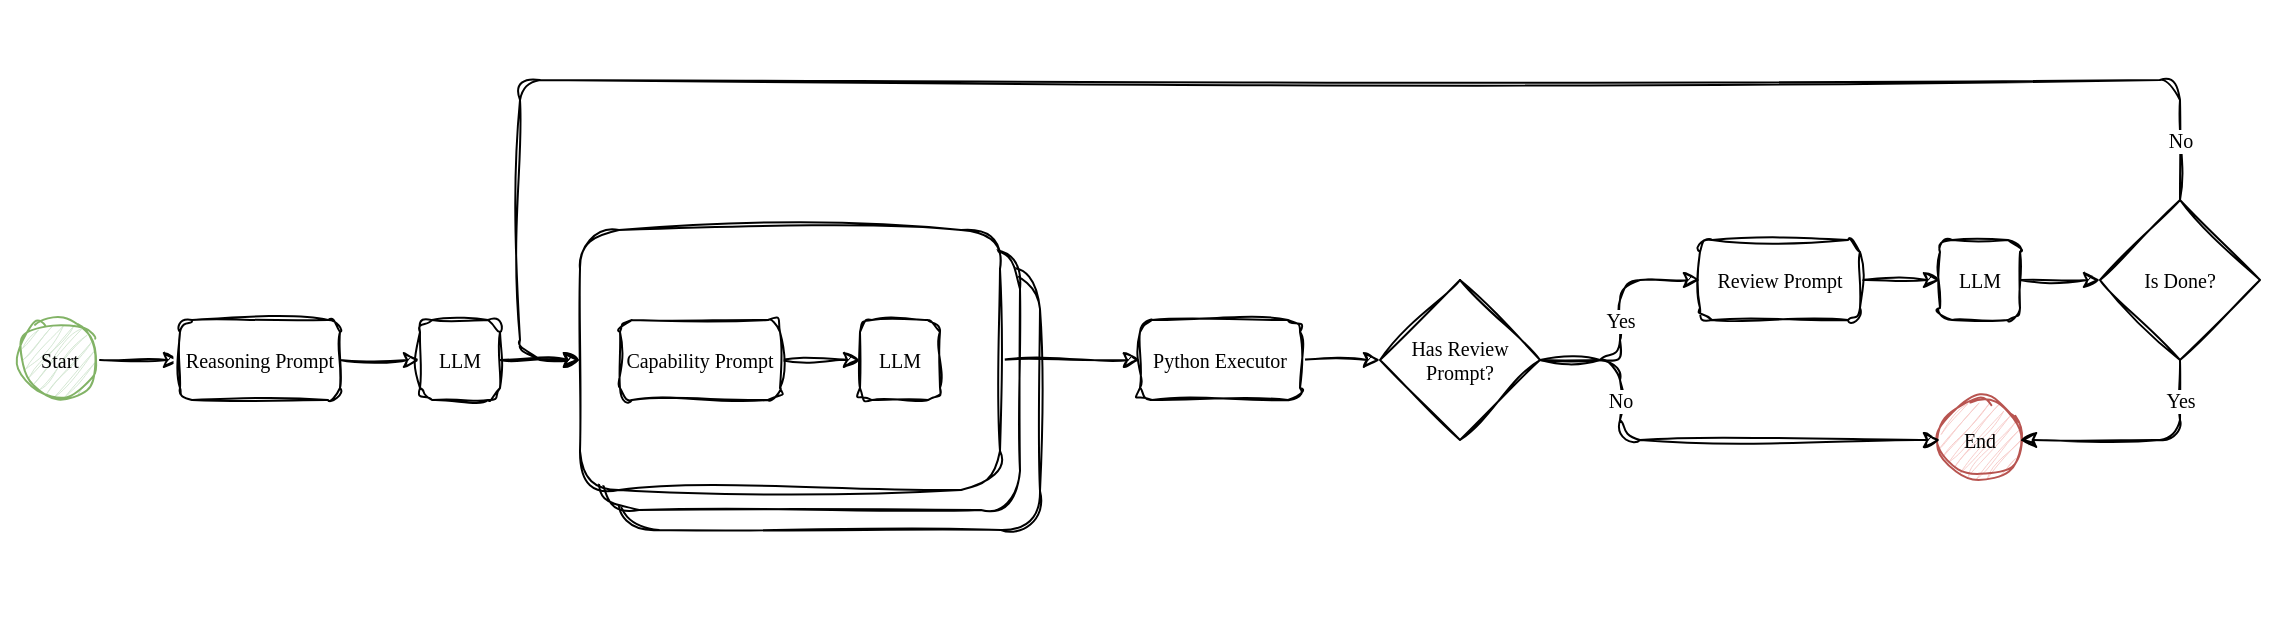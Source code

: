 <mxfile>
    <diagram id="OItFQuMf6W8m9BrDQOtQ" name="Page-2">
        <mxGraphModel dx="1856" dy="827" grid="1" gridSize="10" guides="1" tooltips="1" connect="1" arrows="1" fold="1" page="1" pageScale="1" pageWidth="850" pageHeight="1100" math="0" shadow="0">
            <root>
                <mxCell id="0"/>
                <mxCell id="1" parent="0"/>
                <mxCell id="MQzXwQPuOvAEWgs2CnUZ-10" value="" style="rounded=0;whiteSpace=wrap;html=1;fontSize=10;fillColor=default;strokeColor=none;sketch=1;curveFitting=1;jiggle=2;fontFamily=Comic Sans MS;" parent="1" vertex="1">
                    <mxGeometry x="70" y="80" width="1140" height="320" as="geometry"/>
                </mxCell>
                <mxCell id="A_HX5Hm6dUFovM0PiBNW-14" value="" style="rounded=1;whiteSpace=wrap;html=1;fontSize=10;sketch=1;curveFitting=1;jiggle=2;fontFamily=Comic Sans MS;" parent="1" vertex="1">
                    <mxGeometry x="380" y="215" width="210" height="130" as="geometry"/>
                </mxCell>
                <mxCell id="A_HX5Hm6dUFovM0PiBNW-13" value="" style="rounded=1;whiteSpace=wrap;html=1;fontSize=10;sketch=1;curveFitting=1;jiggle=2;fontFamily=Comic Sans MS;" parent="1" vertex="1">
                    <mxGeometry x="370" y="205" width="210" height="130" as="geometry"/>
                </mxCell>
                <mxCell id="A_HX5Hm6dUFovM0PiBNW-21" style="edgeStyle=orthogonalEdgeStyle;html=1;exitX=1;exitY=0.5;exitDx=0;exitDy=0;fontSize=10;sketch=1;curveFitting=1;jiggle=2;fontFamily=Comic Sans MS;" parent="1" source="A_HX5Hm6dUFovM0PiBNW-7" target="A_HX5Hm6dUFovM0PiBNW-17" edge="1">
                    <mxGeometry relative="1" as="geometry"/>
                </mxCell>
                <mxCell id="A_HX5Hm6dUFovM0PiBNW-7" value="" style="rounded=1;whiteSpace=wrap;html=1;fontSize=10;sketch=1;curveFitting=1;jiggle=2;fontFamily=Comic Sans MS;" parent="1" vertex="1">
                    <mxGeometry x="360" y="195" width="210" height="130" as="geometry"/>
                </mxCell>
                <mxCell id="A_HX5Hm6dUFovM0PiBNW-27" style="edgeStyle=orthogonalEdgeStyle;html=1;fontSize=10;sketch=1;curveFitting=1;jiggle=2;fontFamily=Comic Sans MS;" parent="1" source="A_HX5Hm6dUFovM0PiBNW-1" target="A_HX5Hm6dUFovM0PiBNW-2" edge="1">
                    <mxGeometry relative="1" as="geometry"/>
                </mxCell>
                <mxCell id="A_HX5Hm6dUFovM0PiBNW-1" value="Start" style="ellipse;whiteSpace=wrap;html=1;aspect=fixed;fillColor=#d5e8d4;strokeColor=#82b366;fontSize=10;sketch=1;curveFitting=1;jiggle=2;fontFamily=Comic Sans MS;" parent="1" vertex="1">
                    <mxGeometry x="80" y="240" width="40" height="40" as="geometry"/>
                </mxCell>
                <mxCell id="A_HX5Hm6dUFovM0PiBNW-9" style="edgeStyle=orthogonalEdgeStyle;html=1;fontSize=10;sketch=1;curveFitting=1;jiggle=2;fontFamily=Comic Sans MS;" parent="1" source="A_HX5Hm6dUFovM0PiBNW-2" target="A_HX5Hm6dUFovM0PiBNW-11" edge="1">
                    <mxGeometry relative="1" as="geometry">
                        <mxPoint x="300" y="260" as="targetPoint"/>
                    </mxGeometry>
                </mxCell>
                <mxCell id="A_HX5Hm6dUFovM0PiBNW-2" value="Reasoning Prompt" style="rounded=1;whiteSpace=wrap;html=1;fontSize=10;sketch=1;curveFitting=1;jiggle=2;fontFamily=Comic Sans MS;" parent="1" vertex="1">
                    <mxGeometry x="160" y="240" width="80" height="40" as="geometry"/>
                </mxCell>
                <mxCell id="A_HX5Hm6dUFovM0PiBNW-16" style="edgeStyle=orthogonalEdgeStyle;html=1;fontSize=10;sketch=1;curveFitting=1;jiggle=2;fontFamily=Comic Sans MS;" parent="1" source="A_HX5Hm6dUFovM0PiBNW-5" target="A_HX5Hm6dUFovM0PiBNW-15" edge="1">
                    <mxGeometry relative="1" as="geometry"/>
                </mxCell>
                <mxCell id="A_HX5Hm6dUFovM0PiBNW-5" value="Capability Prompt" style="rounded=1;whiteSpace=wrap;html=1;fontSize=10;sketch=1;curveFitting=1;jiggle=2;fontFamily=Comic Sans MS;" parent="1" vertex="1">
                    <mxGeometry x="380" y="240" width="80" height="40" as="geometry"/>
                </mxCell>
                <mxCell id="A_HX5Hm6dUFovM0PiBNW-20" style="edgeStyle=orthogonalEdgeStyle;html=1;fontSize=10;sketch=1;curveFitting=1;jiggle=2;fontFamily=Comic Sans MS;" parent="1" source="A_HX5Hm6dUFovM0PiBNW-11" target="A_HX5Hm6dUFovM0PiBNW-7" edge="1">
                    <mxGeometry relative="1" as="geometry"/>
                </mxCell>
                <mxCell id="A_HX5Hm6dUFovM0PiBNW-11" value="LLM" style="rounded=1;whiteSpace=wrap;html=1;fontSize=10;sketch=1;curveFitting=1;jiggle=2;fontFamily=Comic Sans MS;" parent="1" vertex="1">
                    <mxGeometry x="280" y="240" width="40" height="40" as="geometry"/>
                </mxCell>
                <mxCell id="A_HX5Hm6dUFovM0PiBNW-15" value="LLM" style="rounded=1;whiteSpace=wrap;html=1;fontSize=10;sketch=1;curveFitting=1;jiggle=2;fontFamily=Comic Sans MS;" parent="1" vertex="1">
                    <mxGeometry x="500" y="240" width="40" height="40" as="geometry"/>
                </mxCell>
                <mxCell id="MQzXwQPuOvAEWgs2CnUZ-2" style="edgeStyle=orthogonalEdgeStyle;html=1;fontSize=10;sketch=1;curveFitting=1;jiggle=2;fontFamily=Comic Sans MS;" parent="1" source="A_HX5Hm6dUFovM0PiBNW-17" target="MQzXwQPuOvAEWgs2CnUZ-1" edge="1">
                    <mxGeometry relative="1" as="geometry"/>
                </mxCell>
                <mxCell id="A_HX5Hm6dUFovM0PiBNW-17" value="Python Executor" style="rounded=1;whiteSpace=wrap;html=1;fontSize=10;sketch=1;curveFitting=1;jiggle=2;fontFamily=Comic Sans MS;" parent="1" vertex="1">
                    <mxGeometry x="640" y="240" width="80" height="40" as="geometry"/>
                </mxCell>
                <mxCell id="A_HX5Hm6dUFovM0PiBNW-24" style="edgeStyle=orthogonalEdgeStyle;html=1;fontSize=10;sketch=1;curveFitting=1;jiggle=2;fontFamily=Comic Sans MS;" parent="1" source="A_HX5Hm6dUFovM0PiBNW-22" target="A_HX5Hm6dUFovM0PiBNW-23" edge="1">
                    <mxGeometry relative="1" as="geometry"/>
                </mxCell>
                <mxCell id="A_HX5Hm6dUFovM0PiBNW-22" value="Review Prompt" style="rounded=1;whiteSpace=wrap;html=1;fontSize=10;sketch=1;curveFitting=1;jiggle=2;fontFamily=Comic Sans MS;" parent="1" vertex="1">
                    <mxGeometry x="920" y="200" width="80" height="40" as="geometry"/>
                </mxCell>
                <mxCell id="MQzXwQPuOvAEWgs2CnUZ-6" style="edgeStyle=orthogonalEdgeStyle;html=1;fontSize=10;sketch=1;curveFitting=1;jiggle=2;fontFamily=Comic Sans MS;" parent="1" source="A_HX5Hm6dUFovM0PiBNW-23" target="MQzXwQPuOvAEWgs2CnUZ-5" edge="1">
                    <mxGeometry relative="1" as="geometry"/>
                </mxCell>
                <mxCell id="A_HX5Hm6dUFovM0PiBNW-23" value="LLM" style="rounded=1;whiteSpace=wrap;html=1;fontSize=10;sketch=1;curveFitting=1;jiggle=2;fontFamily=Comic Sans MS;" parent="1" vertex="1">
                    <mxGeometry x="1040" y="200" width="40" height="40" as="geometry"/>
                </mxCell>
                <mxCell id="A_HX5Hm6dUFovM0PiBNW-28" value="End" style="ellipse;whiteSpace=wrap;html=1;aspect=fixed;fillColor=#f8cecc;strokeColor=#b85450;fontSize=10;sketch=1;curveFitting=1;jiggle=2;fontFamily=Comic Sans MS;" parent="1" vertex="1">
                    <mxGeometry x="1040" y="280" width="40" height="40" as="geometry"/>
                </mxCell>
                <mxCell id="MQzXwQPuOvAEWgs2CnUZ-3" value="Yes" style="edgeStyle=orthogonalEdgeStyle;html=1;fontSize=10;sketch=1;curveFitting=1;jiggle=2;fontFamily=Comic Sans MS;" parent="1" source="MQzXwQPuOvAEWgs2CnUZ-1" target="A_HX5Hm6dUFovM0PiBNW-22" edge="1">
                    <mxGeometry relative="1" as="geometry">
                        <Array as="points">
                            <mxPoint x="880" y="260"/>
                        </Array>
                        <mxPoint as="offset"/>
                    </mxGeometry>
                </mxCell>
                <mxCell id="MQzXwQPuOvAEWgs2CnUZ-4" value="No" style="edgeStyle=orthogonalEdgeStyle;html=1;fontSize=10;sketch=1;curveFitting=1;jiggle=2;fontFamily=Comic Sans MS;" parent="1" source="MQzXwQPuOvAEWgs2CnUZ-1" target="A_HX5Hm6dUFovM0PiBNW-28" edge="1">
                    <mxGeometry x="-0.5" relative="1" as="geometry">
                        <Array as="points">
                            <mxPoint x="880" y="260"/>
                            <mxPoint x="880" y="300"/>
                        </Array>
                        <mxPoint as="offset"/>
                    </mxGeometry>
                </mxCell>
                <mxCell id="MQzXwQPuOvAEWgs2CnUZ-1" value="Has Review Prompt?" style="rhombus;whiteSpace=wrap;html=1;fontSize=10;sketch=1;curveFitting=1;jiggle=2;fontFamily=Comic Sans MS;" parent="1" vertex="1">
                    <mxGeometry x="760" y="220" width="80" height="80" as="geometry"/>
                </mxCell>
                <mxCell id="MQzXwQPuOvAEWgs2CnUZ-7" value="Yes" style="edgeStyle=orthogonalEdgeStyle;html=1;fontSize=10;sketch=1;curveFitting=1;jiggle=2;fontFamily=Comic Sans MS;" parent="1" source="MQzXwQPuOvAEWgs2CnUZ-5" target="A_HX5Hm6dUFovM0PiBNW-28" edge="1">
                    <mxGeometry x="-0.667" relative="1" as="geometry">
                        <Array as="points">
                            <mxPoint x="1160" y="300"/>
                        </Array>
                        <mxPoint as="offset"/>
                    </mxGeometry>
                </mxCell>
                <mxCell id="MQzXwQPuOvAEWgs2CnUZ-9" value="No" style="edgeStyle=orthogonalEdgeStyle;html=1;entryX=0;entryY=0.5;entryDx=0;entryDy=0;fontSize=10;sketch=1;curveFitting=1;jiggle=2;fontFamily=Comic Sans MS;" parent="1" source="MQzXwQPuOvAEWgs2CnUZ-5" target="A_HX5Hm6dUFovM0PiBNW-7" edge="1">
                    <mxGeometry x="-0.943" relative="1" as="geometry">
                        <Array as="points">
                            <mxPoint x="1160" y="120"/>
                            <mxPoint x="330" y="120"/>
                            <mxPoint x="330" y="260"/>
                        </Array>
                        <mxPoint as="offset"/>
                    </mxGeometry>
                </mxCell>
                <mxCell id="MQzXwQPuOvAEWgs2CnUZ-5" value="Is Done?" style="rhombus;whiteSpace=wrap;html=1;fontSize=10;sketch=1;curveFitting=1;jiggle=2;fontFamily=Comic Sans MS;" parent="1" vertex="1">
                    <mxGeometry x="1120" y="180" width="80" height="80" as="geometry"/>
                </mxCell>
            </root>
        </mxGraphModel>
    </diagram>
    <diagram id="82ZUG2filWSAZ4bqVu73" name="Schema">
        <mxGraphModel dx="1344" dy="539" grid="1" gridSize="10" guides="1" tooltips="1" connect="1" arrows="1" fold="1" page="1" pageScale="1" pageWidth="850" pageHeight="1100" math="0" shadow="0">
            <root>
                <mxCell id="0"/>
                <mxCell id="1" parent="0"/>
                <mxCell id="7" value="Agent" style="swimlane;fontStyle=0;childLayout=stackLayout;horizontal=1;startSize=26;fillColor=none;horizontalStack=0;resizeParent=1;resizeParentMax=0;resizeLast=0;collapsible=1;marginBottom=0;sketch=1;curveFitting=1;jiggle=2;fontFamily=Comic Sans MS;" parent="1" vertex="1">
                    <mxGeometry x="40" y="280" width="180" height="156" as="geometry"/>
                </mxCell>
                <mxCell id="8" value="+ id: UUID" style="text;strokeColor=none;fillColor=none;align=left;verticalAlign=top;spacingLeft=4;spacingRight=4;overflow=hidden;rotatable=0;points=[[0,0.5],[1,0.5]];portConstraint=eastwest;sketch=1;curveFitting=1;jiggle=2;fontFamily=Comic Sans MS;" parent="7" vertex="1">
                    <mxGeometry y="26" width="180" height="26" as="geometry"/>
                </mxCell>
                <mxCell id="9" value="+ name: string" style="text;strokeColor=none;fillColor=none;align=left;verticalAlign=top;spacingLeft=4;spacingRight=4;overflow=hidden;rotatable=0;points=[[0,0.5],[1,0.5]];portConstraint=eastwest;sketch=1;curveFitting=1;jiggle=2;fontFamily=Comic Sans MS;" parent="7" vertex="1">
                    <mxGeometry y="52" width="180" height="26" as="geometry"/>
                </mxCell>
                <mxCell id="10" value="+ description: string" style="text;strokeColor=none;fillColor=none;align=left;verticalAlign=top;spacingLeft=4;spacingRight=4;overflow=hidden;rotatable=0;points=[[0,0.5],[1,0.5]];portConstraint=eastwest;sketch=1;curveFitting=1;jiggle=2;fontFamily=Comic Sans MS;" parent="7" vertex="1">
                    <mxGeometry y="78" width="180" height="26" as="geometry"/>
                </mxCell>
                <mxCell id="13" value="+ reasoningPrompt: string" style="text;strokeColor=none;fillColor=none;align=left;verticalAlign=top;spacingLeft=4;spacingRight=4;overflow=hidden;rotatable=0;points=[[0,0.5],[1,0.5]];portConstraint=eastwest;sketch=1;curveFitting=1;jiggle=2;fontFamily=Comic Sans MS;" parent="7" vertex="1">
                    <mxGeometry y="104" width="180" height="26" as="geometry"/>
                </mxCell>
                <mxCell id="14" value="+ capabilities: Capability" style="text;strokeColor=none;fillColor=none;align=left;verticalAlign=top;spacingLeft=4;spacingRight=4;overflow=hidden;rotatable=0;points=[[0,0.5],[1,0.5]];portConstraint=eastwest;sketch=1;curveFitting=1;jiggle=2;fontFamily=Comic Sans MS;" parent="7" vertex="1">
                    <mxGeometry y="130" width="180" height="26" as="geometry"/>
                </mxCell>
                <mxCell id="15" value="Capability" style="swimlane;fontStyle=0;childLayout=stackLayout;horizontal=1;startSize=26;fillColor=none;horizontalStack=0;resizeParent=1;resizeParentMax=0;resizeLast=0;collapsible=1;marginBottom=0;sketch=1;curveFitting=1;jiggle=2;fontFamily=Comic Sans MS;" parent="1" vertex="1">
                    <mxGeometry x="280" y="436" width="160" height="130" as="geometry"/>
                </mxCell>
                <mxCell id="16" value="+ id: UUID" style="text;strokeColor=none;fillColor=none;align=left;verticalAlign=top;spacingLeft=4;spacingRight=4;overflow=hidden;rotatable=0;points=[[0,0.5],[1,0.5]];portConstraint=eastwest;sketch=1;curveFitting=1;jiggle=2;fontFamily=Comic Sans MS;" parent="15" vertex="1">
                    <mxGeometry y="26" width="160" height="26" as="geometry"/>
                </mxCell>
                <mxCell id="17" value="+ name: string" style="text;strokeColor=none;fillColor=none;align=left;verticalAlign=top;spacingLeft=4;spacingRight=4;overflow=hidden;rotatable=0;points=[[0,0.5],[1,0.5]];portConstraint=eastwest;sketch=1;curveFitting=1;jiggle=2;fontFamily=Comic Sans MS;" parent="15" vertex="1">
                    <mxGeometry y="52" width="160" height="26" as="geometry"/>
                </mxCell>
                <mxCell id="18" value="+ description: string" style="text;strokeColor=none;fillColor=none;align=left;verticalAlign=top;spacingLeft=4;spacingRight=4;overflow=hidden;rotatable=0;points=[[0,0.5],[1,0.5]];portConstraint=eastwest;sketch=1;curveFitting=1;jiggle=2;fontFamily=Comic Sans MS;" parent="15" vertex="1">
                    <mxGeometry y="78" width="160" height="26" as="geometry"/>
                </mxCell>
                <mxCell id="19" value="+ prompts: Prompt" style="text;strokeColor=none;fillColor=none;align=left;verticalAlign=top;spacingLeft=4;spacingRight=4;overflow=hidden;rotatable=0;points=[[0,0.5],[1,0.5]];portConstraint=eastwest;sketch=1;curveFitting=1;jiggle=2;fontFamily=Comic Sans MS;" parent="15" vertex="1">
                    <mxGeometry y="104" width="160" height="26" as="geometry"/>
                </mxCell>
                <mxCell id="22" style="edgeStyle=orthogonalEdgeStyle;html=1;exitX=1;exitY=0.5;exitDx=0;exitDy=0;endArrow=ERmany;endFill=0;sketch=1;curveFitting=1;jiggle=2;fontFamily=Comic Sans MS;" parent="1" source="14" target="16" edge="1">
                    <mxGeometry relative="1" as="geometry">
                        <mxPoint x="260" y="420" as="targetPoint"/>
                        <Array as="points"/>
                    </mxGeometry>
                </mxCell>
                <mxCell id="23" value="&lt;h1&gt;Capability&lt;/h1&gt;&lt;div&gt;A capability is a given action that an agent can choose or not chose to take that is provided in the form of a system prompts.&amp;nbsp;&lt;/div&gt;" style="text;html=1;strokeColor=none;fillColor=none;spacing=5;spacingTop=-20;whiteSpace=wrap;overflow=hidden;rounded=0;sketch=1;curveFitting=1;jiggle=2;fontFamily=Comic Sans MS;" parent="1" vertex="1">
                    <mxGeometry x="450" y="430" width="190" height="166" as="geometry"/>
                </mxCell>
                <mxCell id="24" value="&lt;h1&gt;Agent&lt;/h1&gt;&lt;div&gt;An Agent is a collection of capabilities that performs an action using a PAL framework.&lt;/div&gt;" style="text;html=1;strokeColor=none;fillColor=none;spacing=5;spacingTop=-20;whiteSpace=wrap;overflow=hidden;rounded=0;sketch=1;curveFitting=1;jiggle=2;fontFamily=Comic Sans MS;" parent="1" vertex="1">
                    <mxGeometry x="230" y="270" width="190" height="120" as="geometry"/>
                </mxCell>
                <mxCell id="26" value="Prompt" style="swimlane;fontStyle=0;childLayout=stackLayout;horizontal=1;startSize=26;fillColor=none;horizontalStack=0;resizeParent=1;resizeParentMax=0;resizeLast=0;collapsible=1;marginBottom=0;sketch=1;curveFitting=1;jiggle=2;fontFamily=Comic Sans MS;" parent="1" vertex="1">
                    <mxGeometry x="500" y="560" width="140" height="104" as="geometry"/>
                </mxCell>
                <mxCell id="27" value="+ id: UUID" style="text;strokeColor=none;fillColor=none;align=left;verticalAlign=top;spacingLeft=4;spacingRight=4;overflow=hidden;rotatable=0;points=[[0,0.5],[1,0.5]];portConstraint=eastwest;sketch=1;curveFitting=1;jiggle=2;fontFamily=Comic Sans MS;" parent="26" vertex="1">
                    <mxGeometry y="26" width="140" height="26" as="geometry"/>
                </mxCell>
                <mxCell id="28" value="+ name: string" style="text;strokeColor=none;fillColor=none;align=left;verticalAlign=top;spacingLeft=4;spacingRight=4;overflow=hidden;rotatable=0;points=[[0,0.5],[1,0.5]];portConstraint=eastwest;sketch=1;curveFitting=1;jiggle=2;fontFamily=Comic Sans MS;" parent="26" vertex="1">
                    <mxGeometry y="52" width="140" height="26" as="geometry"/>
                </mxCell>
                <mxCell id="29" value="+ text: string" style="text;strokeColor=none;fillColor=none;align=left;verticalAlign=top;spacingLeft=4;spacingRight=4;overflow=hidden;rotatable=0;points=[[0,0.5],[1,0.5]];portConstraint=eastwest;sketch=1;curveFitting=1;jiggle=2;fontFamily=Comic Sans MS;" parent="26" vertex="1">
                    <mxGeometry y="78" width="140" height="26" as="geometry"/>
                </mxCell>
                <mxCell id="32" style="edgeStyle=orthogonalEdgeStyle;html=1;exitX=1;exitY=0.5;exitDx=0;exitDy=0;endArrow=ERmany;endFill=0;sketch=1;curveFitting=1;jiggle=2;fontFamily=Comic Sans MS;entryX=0;entryY=0.25;entryDx=0;entryDy=0;" parent="1" source="19" target="26" edge="1">
                    <mxGeometry relative="1" as="geometry">
                        <mxPoint x="330" y="433" as="targetPoint"/>
                        <Array as="points">
                            <mxPoint x="440" y="550"/>
                            <mxPoint x="460" y="550"/>
                            <mxPoint x="460" y="599"/>
                        </Array>
                        <mxPoint x="230" y="433" as="sourcePoint"/>
                    </mxGeometry>
                </mxCell>
                <mxCell id="33" value="&lt;h1&gt;Prompt&lt;/h1&gt;&lt;div&gt;You know what this is...&lt;/div&gt;" style="text;html=1;strokeColor=none;fillColor=none;spacing=5;spacingTop=-20;whiteSpace=wrap;overflow=hidden;rounded=0;sketch=1;curveFitting=1;jiggle=2;fontFamily=Comic Sans MS;" parent="1" vertex="1">
                    <mxGeometry x="650" y="550" width="190" height="166" as="geometry"/>
                </mxCell>
            </root>
        </mxGraphModel>
    </diagram>
</mxfile>